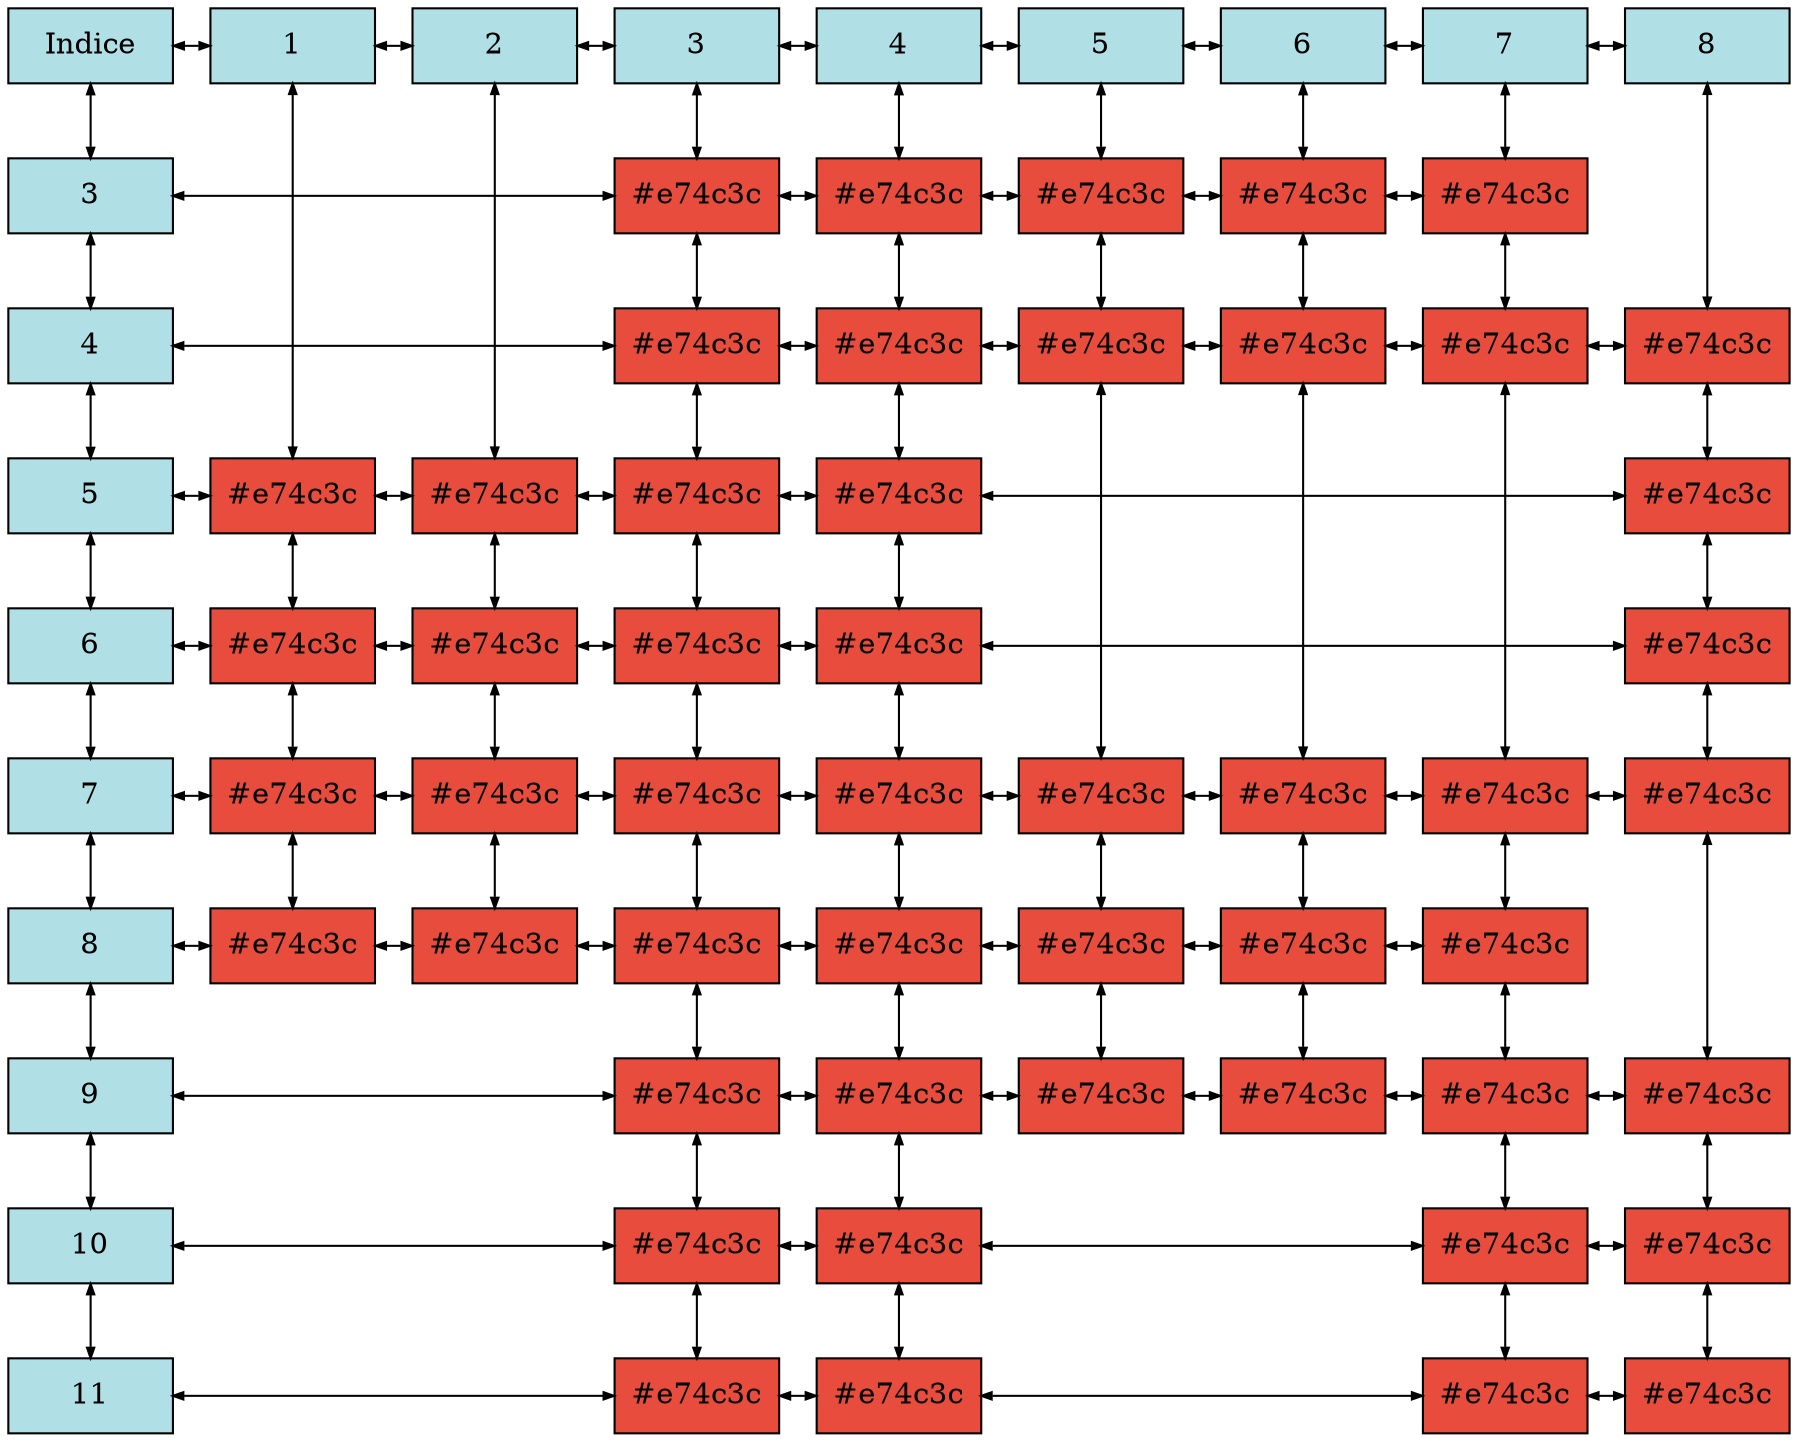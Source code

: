 digraph grafica{
	rankdir=TB;
	rank=same;
	node [shape = box, style=filled, fillcolor = powderblue];
	concentrate=true
subgraph cluster_0 {
		nodo0y0 [  label = "Indice", width = 1.1, group = 0];
		nodo0y3 [  label = "3", width=1.1, group = 0];
		nodo0y4 [  label = "4", width=1.1, group = 0];
		nodo0y5 [  label = "5", width=1.1, group = 0];
		nodo0y6 [  label = "6", width=1.1, group = 0];
		nodo0y7 [  label = "7", width=1.1, group = 0];
		nodo0y8 [  label = "8", width=1.1, group = 0];
		nodo0y9 [  label = "9", width=1.1, group = 0];
		nodo0y10 [  label = "10", width=1.1, group = 0];
		nodo0y11 [  label = "11", width=1.1, group = 0];

		color=white;
}
subgraph cluster_1 {
		nodo1y0 [  label = "1", width=1.1, group = 1];
		nodo1y5 [ label = "#e74c3c" fillcolor="#e74c3c", width = 1.1, group = 1];
		nodo1y6 [ label = "#e74c3c" fillcolor="#e74c3c", width = 1.1, group = 1];
		nodo1y7 [ label = "#e74c3c" fillcolor="#e74c3c", width = 1.1, group = 1];
		nodo1y8 [ label = "#e74c3c" fillcolor="#e74c3c", width = 1.1, group = 1];

		color=white;
}
subgraph cluster_2 {
		nodo2y0 [  label = "2", width=1.1, group = 2];
		nodo2y5 [ label = "#e74c3c" fillcolor="#e74c3c", width = 1.1, group = 2];
		nodo2y6 [ label = "#e74c3c" fillcolor="#e74c3c", width = 1.1, group = 2];
		nodo2y7 [ label = "#e74c3c" fillcolor="#e74c3c", width = 1.1, group = 2];
		nodo2y8 [ label = "#e74c3c" fillcolor="#e74c3c", width = 1.1, group = 2];

		color=white;
}
subgraph cluster_3 {
		nodo3y0 [  label = "3", width=1.1, group = 3];
		nodo3y3 [ label = "#e74c3c" fillcolor="#e74c3c", width = 1.1, group = 3];
		nodo3y4 [ label = "#e74c3c" fillcolor="#e74c3c", width = 1.1, group = 3];
		nodo3y5 [ label = "#e74c3c" fillcolor="#e74c3c", width = 1.1, group = 3];
		nodo3y6 [ label = "#e74c3c" fillcolor="#e74c3c", width = 1.1, group = 3];
		nodo3y7 [ label = "#e74c3c" fillcolor="#e74c3c", width = 1.1, group = 3];
		nodo3y8 [ label = "#e74c3c" fillcolor="#e74c3c", width = 1.1, group = 3];
		nodo3y9 [ label = "#e74c3c" fillcolor="#e74c3c", width = 1.1, group = 3];
		nodo3y10 [ label = "#e74c3c" fillcolor="#e74c3c", width = 1.1, group = 3];
		nodo3y11 [ label = "#e74c3c" fillcolor="#e74c3c", width = 1.1, group = 3];

		color=white;
}
subgraph cluster_4 {
		nodo4y0 [  label = "4", width=1.1, group = 4];
		nodo4y3 [ label = "#e74c3c" fillcolor="#e74c3c", width = 1.1, group = 4];
		nodo4y4 [ label = "#e74c3c" fillcolor="#e74c3c", width = 1.1, group = 4];
		nodo4y5 [ label = "#e74c3c" fillcolor="#e74c3c", width = 1.1, group = 4];
		nodo4y6 [ label = "#e74c3c" fillcolor="#e74c3c", width = 1.1, group = 4];
		nodo4y7 [ label = "#e74c3c" fillcolor="#e74c3c", width = 1.1, group = 4];
		nodo4y8 [ label = "#e74c3c" fillcolor="#e74c3c", width = 1.1, group = 4];
		nodo4y9 [ label = "#e74c3c" fillcolor="#e74c3c", width = 1.1, group = 4];
		nodo4y10 [ label = "#e74c3c" fillcolor="#e74c3c", width = 1.1, group = 4];
		nodo4y11 [ label = "#e74c3c" fillcolor="#e74c3c", width = 1.1, group = 4];

		color=white;
}
subgraph cluster_5 {
		nodo5y0 [  label = "5", width=1.1, group = 5];
		nodo5y3 [ label = "#e74c3c" fillcolor="#e74c3c", width = 1.1, group = 5];
		nodo5y4 [ label = "#e74c3c" fillcolor="#e74c3c", width = 1.1, group = 5];
		nodo5y7 [ label = "#e74c3c" fillcolor="#e74c3c", width = 1.1, group = 5];
		nodo5y8 [ label = "#e74c3c" fillcolor="#e74c3c", width = 1.1, group = 5];
		nodo5y9 [ label = "#e74c3c" fillcolor="#e74c3c", width = 1.1, group = 5];

		color=white;
}
subgraph cluster_6 {
		nodo6y0 [  label = "6", width=1.1, group = 6];
		nodo6y3 [ label = "#e74c3c" fillcolor="#e74c3c", width = 1.1, group = 6];
		nodo6y4 [ label = "#e74c3c" fillcolor="#e74c3c", width = 1.1, group = 6];
		nodo6y7 [ label = "#e74c3c" fillcolor="#e74c3c", width = 1.1, group = 6];
		nodo6y8 [ label = "#e74c3c" fillcolor="#e74c3c", width = 1.1, group = 6];
		nodo6y9 [ label = "#e74c3c" fillcolor="#e74c3c", width = 1.1, group = 6];

		color=white;
}
subgraph cluster_7 {
		nodo7y0 [  label = "7", width=1.1, group = 7];
		nodo7y3 [ label = "#e74c3c" fillcolor="#e74c3c", width = 1.1, group = 7];
		nodo7y4 [ label = "#e74c3c" fillcolor="#e74c3c", width = 1.1, group = 7];
		nodo7y7 [ label = "#e74c3c" fillcolor="#e74c3c", width = 1.1, group = 7];
		nodo7y8 [ label = "#e74c3c" fillcolor="#e74c3c", width = 1.1, group = 7];
		nodo7y9 [ label = "#e74c3c" fillcolor="#e74c3c", width = 1.1, group = 7];
		nodo7y10 [ label = "#e74c3c" fillcolor="#e74c3c", width = 1.1, group = 7];
		nodo7y11 [ label = "#e74c3c" fillcolor="#e74c3c", width = 1.1, group = 7];

		color=white;
}
subgraph cluster_8 {
		nodo8y0 [  label = "8", width=1.1, group = 8];
		nodo8y4 [ label = "#e74c3c" fillcolor="#e74c3c", width = 1.1, group = 8];
		nodo8y5 [ label = "#e74c3c" fillcolor="#e74c3c", width = 1.1, group = 8];
		nodo8y6 [ label = "#e74c3c" fillcolor="#e74c3c", width = 1.1, group = 8];
		nodo8y7 [ label = "#e74c3c" fillcolor="#e74c3c", width = 1.1, group = 8];
		nodo8y9 [ label = "#e74c3c" fillcolor="#e74c3c", width = 1.1, group = 8];
		nodo8y10 [ label = "#e74c3c" fillcolor="#e74c3c", width = 1.1, group = 8];
		nodo8y11 [ label = "#e74c3c" fillcolor="#e74c3c", width = 1.1, group = 8];

		color=white;
}


		//Conexiones de las columnas
		edge [dir = both, arrowsize=.5]
		nodo0y0 -> nodo0y3 -> nodo0y4 -> nodo0y5 -> nodo0y6 -> nodo0y7 -> nodo0y8 -> nodo0y9 -> nodo0y10 -> nodo0y11;
		nodo1y0 -> nodo1y5 -> nodo1y6 -> nodo1y7 -> nodo1y8;
		nodo2y0 -> nodo2y5 -> nodo2y6 -> nodo2y7 -> nodo2y8;
		nodo3y0 -> nodo3y3 -> nodo3y4 -> nodo3y5 -> nodo3y6 -> nodo3y7 -> nodo3y8 -> nodo3y9 -> nodo3y10 -> nodo3y11;
		nodo4y0 -> nodo4y3 -> nodo4y4 -> nodo4y5 -> nodo4y6 -> nodo4y7 -> nodo4y8 -> nodo4y9 -> nodo4y10 -> nodo4y11;
		nodo5y0 -> nodo5y3 -> nodo5y4 -> nodo5y7 -> nodo5y8 -> nodo5y9;
		nodo6y0 -> nodo6y3 -> nodo6y4 -> nodo6y7 -> nodo6y8 -> nodo6y9;
		nodo7y0 -> nodo7y3 -> nodo7y4 -> nodo7y7 -> nodo7y8 -> nodo7y9 -> nodo7y10 -> nodo7y11;
		nodo8y0 -> nodo8y4 -> nodo8y5 -> nodo8y6 -> nodo8y7 -> nodo8y9 -> nodo8y10 -> nodo8y11;


		//Conexiones de las filas
		rank = same {nodo0y0 -> nodo1y0 -> nodo2y0 -> nodo3y0 -> nodo4y0 -> nodo5y0 -> nodo6y0 -> nodo7y0 -> nodo8y0}
		rank = same {nodo0y3 -> nodo3y3 -> nodo4y3 -> nodo5y3 -> nodo6y3 -> nodo7y3}
		rank = same {nodo0y4 -> nodo3y4 -> nodo4y4 -> nodo5y4 -> nodo6y4 -> nodo7y4 -> nodo8y4}
		rank = same {nodo0y5 -> nodo1y5 -> nodo2y5 -> nodo3y5 -> nodo4y5 -> nodo8y5}
		rank = same {nodo0y6 -> nodo1y6 -> nodo2y6 -> nodo3y6 -> nodo4y6 -> nodo8y6}
		rank = same {nodo0y7 -> nodo1y7 -> nodo2y7 -> nodo3y7 -> nodo4y7 -> nodo5y7 -> nodo6y7 -> nodo7y7 -> nodo8y7}
		rank = same {nodo0y8 -> nodo1y8 -> nodo2y8 -> nodo3y8 -> nodo4y8 -> nodo5y8 -> nodo6y8 -> nodo7y8}
		rank = same {nodo0y9 -> nodo3y9 -> nodo4y9 -> nodo5y9 -> nodo6y9 -> nodo7y9 -> nodo8y9}
		rank = same {nodo0y10 -> nodo3y10 -> nodo4y10 -> nodo7y10 -> nodo8y10}
		rank = same {nodo0y11 -> nodo3y11 -> nodo4y11 -> nodo7y11 -> nodo8y11}
	}
